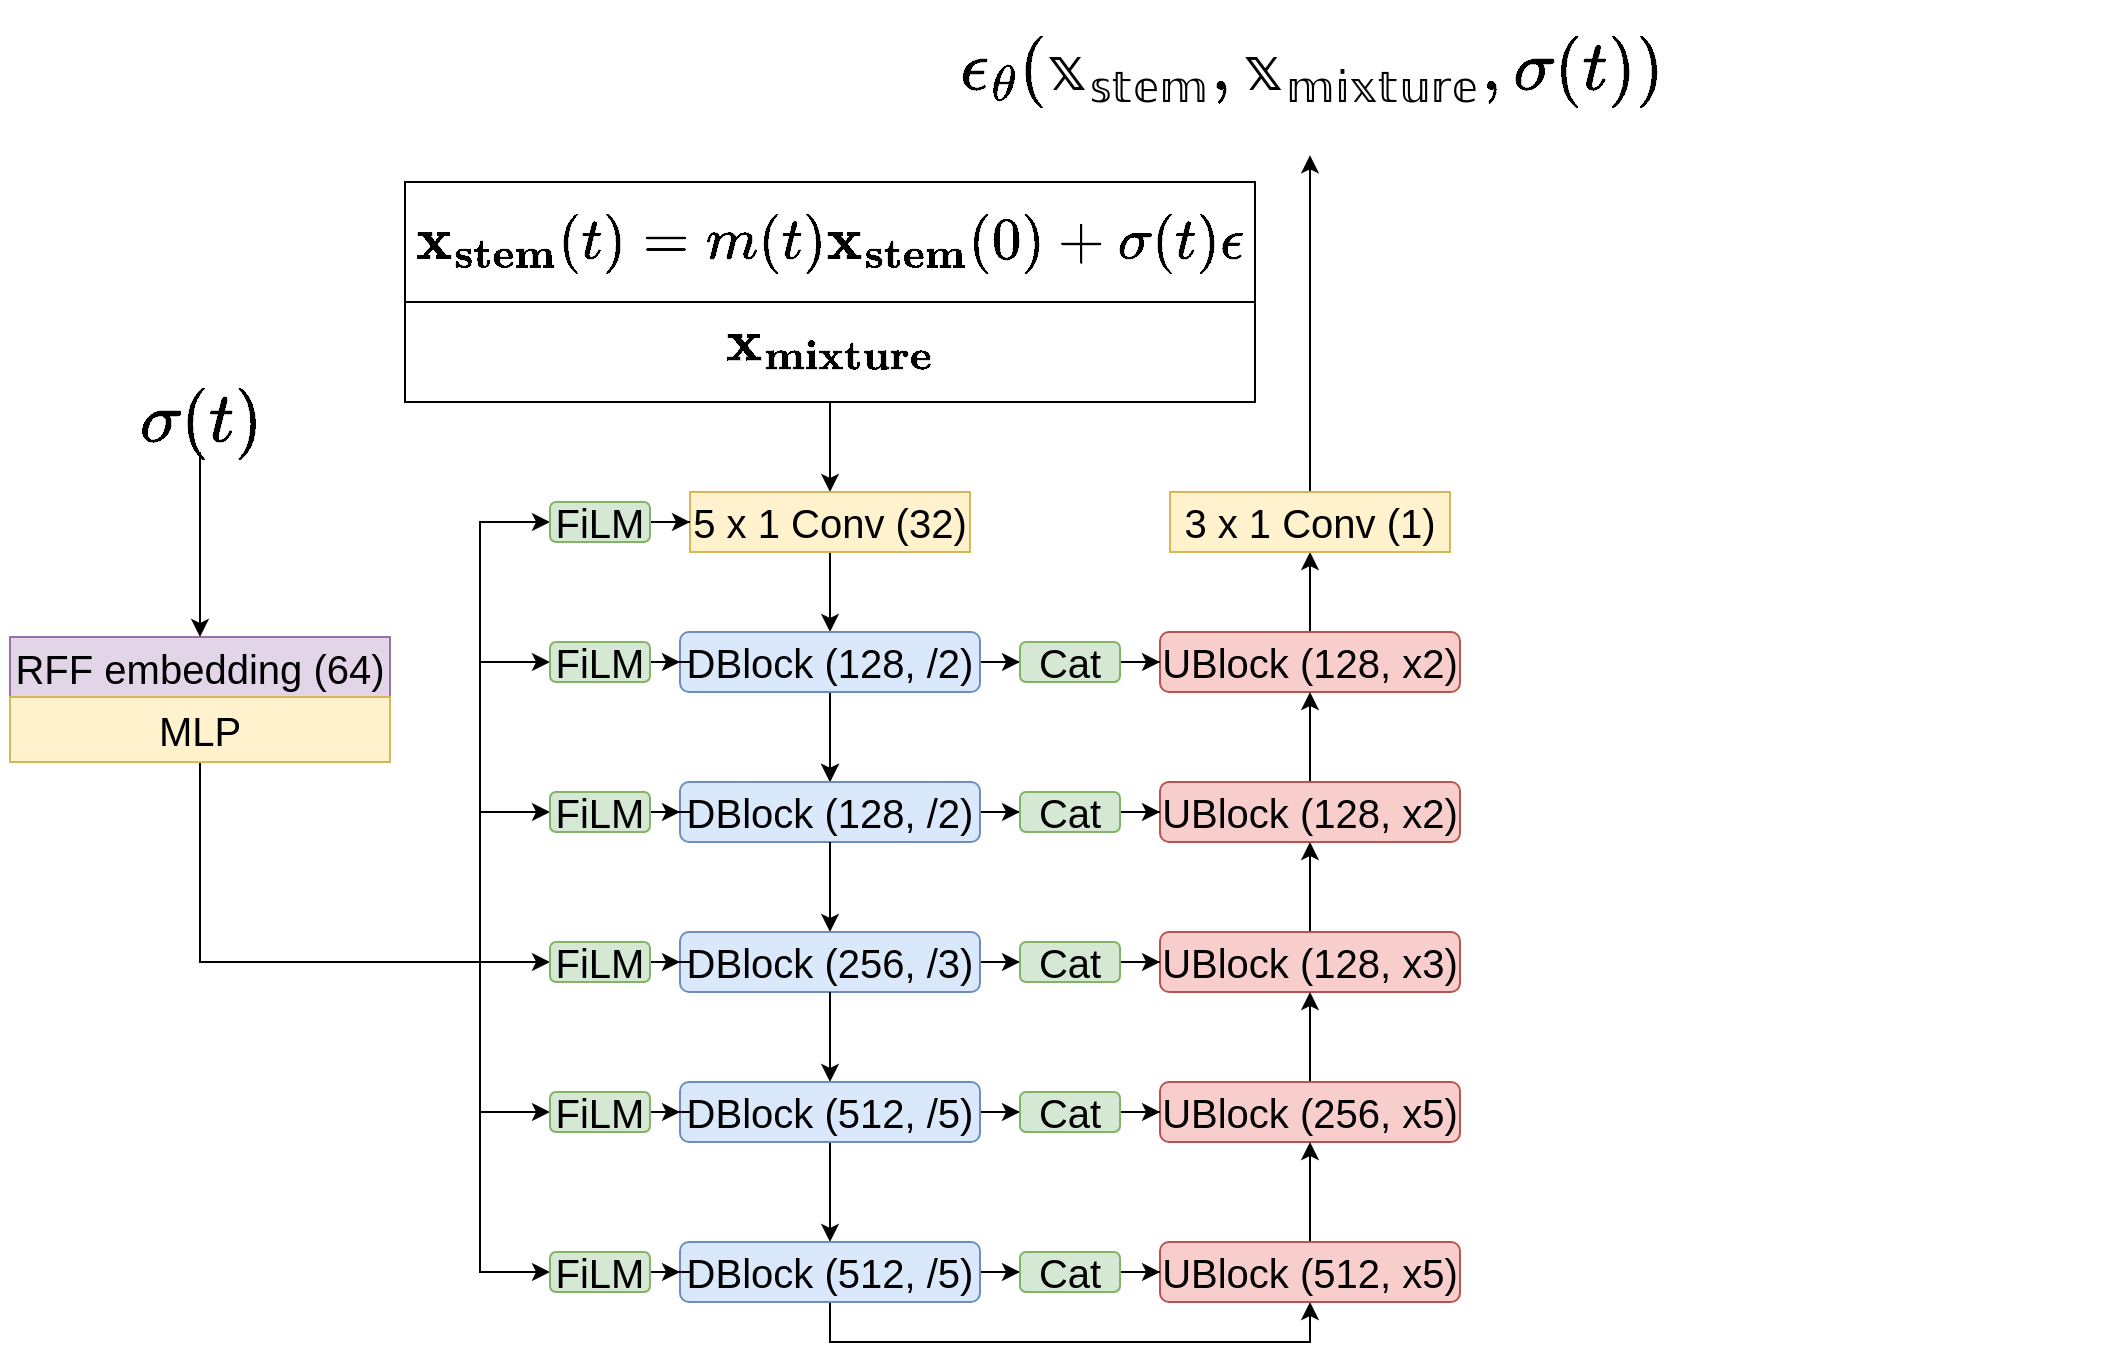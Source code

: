 <mxfile version="15.5.9" type="github">
  <diagram id="C5RBs43oDa-KdzZeNtuy" name="Page-1">
    <mxGraphModel dx="1351" dy="817" grid="1" gridSize="10" guides="1" tooltips="1" connect="1" arrows="1" fold="1" page="1" pageScale="1" pageWidth="827" pageHeight="1169" math="1" shadow="0">
      <root>
        <mxCell id="WIyWlLk6GJQsqaUBKTNV-0" />
        <mxCell id="WIyWlLk6GJQsqaUBKTNV-1" parent="WIyWlLk6GJQsqaUBKTNV-0" />
        <mxCell id="sZZhFN_ucpyWbRpcnUmn-6" style="edgeStyle=orthogonalEdgeStyle;rounded=0;orthogonalLoop=1;jettySize=auto;html=1;entryX=0.5;entryY=0;entryDx=0;entryDy=0;" edge="1" parent="WIyWlLk6GJQsqaUBKTNV-1" source="sZZhFN_ucpyWbRpcnUmn-3" target="sPDVBLaamCeaX5s3TwPM-2">
          <mxGeometry relative="1" as="geometry" />
        </mxCell>
        <mxCell id="sZZhFN_ucpyWbRpcnUmn-3" value="&lt;span style=&quot;color: rgba(0 , 0 , 0 , 0) ; font-family: monospace ; font-size: 0px&quot;&gt;%3CmxGraphModel%3E%3Croot%3E%3CmxCell%20id%3D%220%22%2F%3E%3CmxCell%20id%3D%221%22%20parent%3D%220%22%2F%3E%3CmxCell%20id%3D%222%22%20value%3D%22%26lt%3Bfont%20style%3D%26quot%3Bfont-size%3A%2025px%26quot%3B%26gt%3B%24%24%5Cmathbf%7Bx_%7Bstem%7D%7D(t)%20%3D%20m(t)%5Cmathbf%7Bx_%7Bstem%7D%7D%26lt%3Bbr%26gt%3B(0)%20%2B%20%5Csigma(t)%20%5Cepsilon%24%24%26lt%3B%2Ffont%26gt%3B%22%20style%3D%22text%3Bhtml%3D1%3Balign%3Dcenter%3BverticalAlign%3Dmiddle%3Bresizable%3D0%3Bpoints%3D%5B%5D%3Bautosize%3D1%3BstrokeColor%3Dnone%3B%22%20vertex%3D%221%22%20parent%3D%221%22%3E%3CmxGeometry%20x%3D%22140%22%20y%3D%22530%22%20width%3D%22530%22%20height%3D%2240%22%20as%3D%22geometry%22%2F%3E%3C%2FmxCell%3E%3C%2Froot%3E%3C%2FmxGraphModel%3E&lt;/span&gt;" style="rounded=0;whiteSpace=wrap;html=1;" vertex="1" parent="WIyWlLk6GJQsqaUBKTNV-1">
          <mxGeometry x="202.5" y="570" width="425" height="50" as="geometry" />
        </mxCell>
        <mxCell id="sZZhFN_ucpyWbRpcnUmn-1" value="&lt;span style=&quot;color: rgba(0 , 0 , 0 , 0) ; font-family: monospace ; font-size: 0px&quot;&gt;%3CmxGraphModel%3E%3Croot%3E%3CmxCell%20id%3D%220%22%2F%3E%3CmxCell%20id%3D%221%22%20parent%3D%220%22%2F%3E%3CmxCell%20id%3D%222%22%20value%3D%22%26lt%3Bfont%20style%3D%26quot%3Bfont-size%3A%2025px%26quot%3B%26gt%3B%24%24%5Cmathbf%7Bx_%7Bstem%7D%7D(t)%20%3D%20m(t)%5Cmathbf%7Bx_%7Bstem%7D%7D%26lt%3Bbr%26gt%3B(0)%20%2B%20%5Csigma(t)%20%5Cepsilon%24%24%26lt%3B%2Ffont%26gt%3B%22%20style%3D%22text%3Bhtml%3D1%3Balign%3Dcenter%3BverticalAlign%3Dmiddle%3Bresizable%3D0%3Bpoints%3D%5B%5D%3Bautosize%3D1%3BstrokeColor%3Dnone%3B%22%20vertex%3D%221%22%20parent%3D%221%22%3E%3CmxGeometry%20x%3D%22140%22%20y%3D%22530%22%20width%3D%22530%22%20height%3D%2240%22%20as%3D%22geometry%22%2F%3E%3C%2FmxCell%3E%3C%2Froot%3E%3C%2FmxGraphModel%3E&lt;/span&gt;" style="rounded=0;whiteSpace=wrap;html=1;" vertex="1" parent="WIyWlLk6GJQsqaUBKTNV-1">
          <mxGeometry x="202.5" y="510" width="425" height="60" as="geometry" />
        </mxCell>
        <mxCell id="sPDVBLaamCeaX5s3TwPM-6" value="" style="edgeStyle=orthogonalEdgeStyle;rounded=0;orthogonalLoop=1;jettySize=auto;html=1;fontSize=20;" parent="WIyWlLk6GJQsqaUBKTNV-1" source="sPDVBLaamCeaX5s3TwPM-2" target="sPDVBLaamCeaX5s3TwPM-4" edge="1">
          <mxGeometry relative="1" as="geometry" />
        </mxCell>
        <mxCell id="sPDVBLaamCeaX5s3TwPM-2" value="5 x 1 Conv (32)" style="whiteSpace=wrap;html=1;fillColor=#fff2cc;strokeColor=#d6b656;fontSize=20;" parent="WIyWlLk6GJQsqaUBKTNV-1" vertex="1">
          <mxGeometry x="345" y="665" width="140" height="30" as="geometry" />
        </mxCell>
        <mxCell id="sPDVBLaamCeaX5s3TwPM-9" value="" style="edgeStyle=orthogonalEdgeStyle;rounded=0;orthogonalLoop=1;jettySize=auto;html=1;fontSize=20;" parent="WIyWlLk6GJQsqaUBKTNV-1" source="sPDVBLaamCeaX5s3TwPM-4" target="sPDVBLaamCeaX5s3TwPM-8" edge="1">
          <mxGeometry relative="1" as="geometry" />
        </mxCell>
        <mxCell id="sPDVBLaamCeaX5s3TwPM-10" value="" style="edgeStyle=orthogonalEdgeStyle;rounded=0;orthogonalLoop=1;jettySize=auto;html=1;fontSize=20;" parent="WIyWlLk6GJQsqaUBKTNV-1" source="sPDVBLaamCeaX5s3TwPM-4" target="sPDVBLaamCeaX5s3TwPM-8" edge="1">
          <mxGeometry relative="1" as="geometry" />
        </mxCell>
        <mxCell id="sPDVBLaamCeaX5s3TwPM-82" style="edgeStyle=orthogonalEdgeStyle;rounded=0;orthogonalLoop=1;jettySize=auto;html=1;entryX=0;entryY=0.5;entryDx=0;entryDy=0;fontSize=20;" parent="WIyWlLk6GJQsqaUBKTNV-1" source="sPDVBLaamCeaX5s3TwPM-4" target="sPDVBLaamCeaX5s3TwPM-75" edge="1">
          <mxGeometry relative="1" as="geometry" />
        </mxCell>
        <mxCell id="sPDVBLaamCeaX5s3TwPM-4" value="DBlock (128, /2)" style="rounded=1;whiteSpace=wrap;html=1;fillColor=#dae8fc;strokeColor=#6c8ebf;fontSize=20;" parent="WIyWlLk6GJQsqaUBKTNV-1" vertex="1">
          <mxGeometry x="340" y="735" width="150" height="30" as="geometry" />
        </mxCell>
        <mxCell id="sPDVBLaamCeaX5s3TwPM-80" style="edgeStyle=orthogonalEdgeStyle;rounded=0;orthogonalLoop=1;jettySize=auto;html=1;entryX=0;entryY=0.5;entryDx=0;entryDy=0;fontSize=20;" parent="WIyWlLk6GJQsqaUBKTNV-1" source="sPDVBLaamCeaX5s3TwPM-8" target="sPDVBLaamCeaX5s3TwPM-74" edge="1">
          <mxGeometry relative="1" as="geometry" />
        </mxCell>
        <mxCell id="sPDVBLaamCeaX5s3TwPM-8" value="DBlock (128, /2)" style="rounded=1;whiteSpace=wrap;html=1;fillColor=#dae8fc;strokeColor=#6c8ebf;fontSize=20;" parent="WIyWlLk6GJQsqaUBKTNV-1" vertex="1">
          <mxGeometry x="340" y="810" width="150" height="30" as="geometry" />
        </mxCell>
        <mxCell id="sPDVBLaamCeaX5s3TwPM-11" value="" style="edgeStyle=orthogonalEdgeStyle;rounded=0;orthogonalLoop=1;jettySize=auto;html=1;exitX=0.5;exitY=1;exitDx=0;exitDy=0;fontSize=20;" parent="WIyWlLk6GJQsqaUBKTNV-1" source="sPDVBLaamCeaX5s3TwPM-8" target="sPDVBLaamCeaX5s3TwPM-12" edge="1">
          <mxGeometry relative="1" as="geometry">
            <mxPoint x="400" y="875" as="sourcePoint" />
          </mxGeometry>
        </mxCell>
        <mxCell id="sPDVBLaamCeaX5s3TwPM-78" style="edgeStyle=orthogonalEdgeStyle;rounded=0;orthogonalLoop=1;jettySize=auto;html=1;entryX=0;entryY=0.5;entryDx=0;entryDy=0;fontSize=20;" parent="WIyWlLk6GJQsqaUBKTNV-1" source="sPDVBLaamCeaX5s3TwPM-12" target="sPDVBLaamCeaX5s3TwPM-73" edge="1">
          <mxGeometry relative="1" as="geometry" />
        </mxCell>
        <mxCell id="sPDVBLaamCeaX5s3TwPM-12" value="DBlock (256, /3)" style="rounded=1;whiteSpace=wrap;html=1;fillColor=#dae8fc;strokeColor=#6c8ebf;fontSize=20;" parent="WIyWlLk6GJQsqaUBKTNV-1" vertex="1">
          <mxGeometry x="340" y="885" width="150" height="30" as="geometry" />
        </mxCell>
        <mxCell id="sPDVBLaamCeaX5s3TwPM-13" value="" style="edgeStyle=orthogonalEdgeStyle;rounded=0;orthogonalLoop=1;jettySize=auto;html=1;fontSize=20;" parent="WIyWlLk6GJQsqaUBKTNV-1" source="sPDVBLaamCeaX5s3TwPM-12" target="sPDVBLaamCeaX5s3TwPM-14" edge="1">
          <mxGeometry relative="1" as="geometry">
            <mxPoint x="400" y="955" as="sourcePoint" />
            <Array as="points" />
          </mxGeometry>
        </mxCell>
        <mxCell id="sPDVBLaamCeaX5s3TwPM-17" value="" style="edgeStyle=orthogonalEdgeStyle;rounded=0;orthogonalLoop=1;jettySize=auto;html=1;fontSize=20;" parent="WIyWlLk6GJQsqaUBKTNV-1" source="sPDVBLaamCeaX5s3TwPM-14" target="sPDVBLaamCeaX5s3TwPM-16" edge="1">
          <mxGeometry relative="1" as="geometry" />
        </mxCell>
        <mxCell id="sPDVBLaamCeaX5s3TwPM-76" style="edgeStyle=orthogonalEdgeStyle;rounded=0;orthogonalLoop=1;jettySize=auto;html=1;entryX=0;entryY=0.5;entryDx=0;entryDy=0;fontSize=20;" parent="WIyWlLk6GJQsqaUBKTNV-1" source="sPDVBLaamCeaX5s3TwPM-14" target="sPDVBLaamCeaX5s3TwPM-72" edge="1">
          <mxGeometry relative="1" as="geometry" />
        </mxCell>
        <mxCell id="sPDVBLaamCeaX5s3TwPM-14" value="DBlock (512, /5)" style="rounded=1;whiteSpace=wrap;html=1;fillColor=#dae8fc;strokeColor=#6c8ebf;fontSize=20;" parent="WIyWlLk6GJQsqaUBKTNV-1" vertex="1">
          <mxGeometry x="340" y="960" width="150" height="30" as="geometry" />
        </mxCell>
        <mxCell id="sPDVBLaamCeaX5s3TwPM-62" style="edgeStyle=orthogonalEdgeStyle;rounded=0;orthogonalLoop=1;jettySize=auto;html=1;entryX=0.5;entryY=1;entryDx=0;entryDy=0;fontSize=20;exitX=0.5;exitY=1;exitDx=0;exitDy=0;" parent="WIyWlLk6GJQsqaUBKTNV-1" source="sPDVBLaamCeaX5s3TwPM-16" target="sPDVBLaamCeaX5s3TwPM-57" edge="1">
          <mxGeometry relative="1" as="geometry">
            <Array as="points">
              <mxPoint x="415" y="1090" />
              <mxPoint x="655" y="1090" />
            </Array>
          </mxGeometry>
        </mxCell>
        <mxCell id="sPDVBLaamCeaX5s3TwPM-64" style="edgeStyle=orthogonalEdgeStyle;rounded=0;orthogonalLoop=1;jettySize=auto;html=1;fontSize=20;" parent="WIyWlLk6GJQsqaUBKTNV-1" source="sPDVBLaamCeaX5s3TwPM-16" target="sPDVBLaamCeaX5s3TwPM-63" edge="1">
          <mxGeometry relative="1" as="geometry" />
        </mxCell>
        <mxCell id="sPDVBLaamCeaX5s3TwPM-16" value="DBlock (512, /5)" style="rounded=1;whiteSpace=wrap;html=1;fillColor=#dae8fc;strokeColor=#6c8ebf;fontSize=20;" parent="WIyWlLk6GJQsqaUBKTNV-1" vertex="1">
          <mxGeometry x="340" y="1040" width="150" height="30" as="geometry" />
        </mxCell>
        <mxCell id="sPDVBLaamCeaX5s3TwPM-18" value="&lt;font style=&quot;font-size: 20px;&quot;&gt;RFF embedding (64)&lt;/font&gt;" style="rounded=0;whiteSpace=wrap;html=1;fillColor=#e1d5e7;strokeColor=#9673a6;fontSize=20;" parent="WIyWlLk6GJQsqaUBKTNV-1" vertex="1">
          <mxGeometry x="5" y="737.5" width="190" height="30" as="geometry" />
        </mxCell>
        <mxCell id="HarpwwFK3Oa82mmJ-1jv-0" style="edgeStyle=orthogonalEdgeStyle;rounded=0;orthogonalLoop=1;jettySize=auto;html=1;entryX=0;entryY=0.5;entryDx=0;entryDy=0;" parent="WIyWlLk6GJQsqaUBKTNV-1" source="sPDVBLaamCeaX5s3TwPM-19" target="sPDVBLaamCeaX5s3TwPM-34" edge="1">
          <mxGeometry relative="1" as="geometry">
            <Array as="points">
              <mxPoint x="100" y="900" />
            </Array>
          </mxGeometry>
        </mxCell>
        <mxCell id="HarpwwFK3Oa82mmJ-1jv-1" style="edgeStyle=orthogonalEdgeStyle;rounded=0;orthogonalLoop=1;jettySize=auto;html=1;entryX=0;entryY=0.5;entryDx=0;entryDy=0;" parent="WIyWlLk6GJQsqaUBKTNV-1" source="sPDVBLaamCeaX5s3TwPM-19" target="sPDVBLaamCeaX5s3TwPM-37" edge="1">
          <mxGeometry relative="1" as="geometry">
            <Array as="points">
              <mxPoint x="100" y="900" />
              <mxPoint x="240" y="900" />
              <mxPoint x="240" y="975" />
            </Array>
          </mxGeometry>
        </mxCell>
        <mxCell id="HarpwwFK3Oa82mmJ-1jv-2" style="edgeStyle=orthogonalEdgeStyle;rounded=0;orthogonalLoop=1;jettySize=auto;html=1;entryX=0;entryY=0.5;entryDx=0;entryDy=0;" parent="WIyWlLk6GJQsqaUBKTNV-1" source="sPDVBLaamCeaX5s3TwPM-19" target="sPDVBLaamCeaX5s3TwPM-38" edge="1">
          <mxGeometry relative="1" as="geometry">
            <Array as="points">
              <mxPoint x="100" y="900" />
              <mxPoint x="240" y="900" />
              <mxPoint x="240" y="1055" />
            </Array>
          </mxGeometry>
        </mxCell>
        <mxCell id="HarpwwFK3Oa82mmJ-1jv-3" style="edgeStyle=orthogonalEdgeStyle;rounded=0;orthogonalLoop=1;jettySize=auto;html=1;entryX=0;entryY=0.5;entryDx=0;entryDy=0;" parent="WIyWlLk6GJQsqaUBKTNV-1" source="sPDVBLaamCeaX5s3TwPM-19" target="sPDVBLaamCeaX5s3TwPM-35" edge="1">
          <mxGeometry relative="1" as="geometry">
            <Array as="points">
              <mxPoint x="100" y="900" />
              <mxPoint x="240" y="900" />
              <mxPoint x="240" y="825" />
            </Array>
          </mxGeometry>
        </mxCell>
        <mxCell id="HarpwwFK3Oa82mmJ-1jv-4" style="edgeStyle=orthogonalEdgeStyle;rounded=0;orthogonalLoop=1;jettySize=auto;html=1;entryX=0;entryY=0.5;entryDx=0;entryDy=0;" parent="WIyWlLk6GJQsqaUBKTNV-1" source="sPDVBLaamCeaX5s3TwPM-19" target="sPDVBLaamCeaX5s3TwPM-36" edge="1">
          <mxGeometry relative="1" as="geometry">
            <Array as="points">
              <mxPoint x="100" y="900" />
              <mxPoint x="240" y="900" />
              <mxPoint x="240" y="750" />
            </Array>
          </mxGeometry>
        </mxCell>
        <mxCell id="HarpwwFK3Oa82mmJ-1jv-5" style="edgeStyle=orthogonalEdgeStyle;rounded=0;orthogonalLoop=1;jettySize=auto;html=1;entryX=0;entryY=0.5;entryDx=0;entryDy=0;" parent="WIyWlLk6GJQsqaUBKTNV-1" source="sPDVBLaamCeaX5s3TwPM-19" target="sPDVBLaamCeaX5s3TwPM-32" edge="1">
          <mxGeometry relative="1" as="geometry">
            <Array as="points">
              <mxPoint x="100" y="900" />
              <mxPoint x="240" y="900" />
              <mxPoint x="240" y="680" />
            </Array>
          </mxGeometry>
        </mxCell>
        <mxCell id="sPDVBLaamCeaX5s3TwPM-19" value="&lt;font style=&quot;font-size: 20px;&quot;&gt;MLP&lt;/font&gt;" style="rounded=0;whiteSpace=wrap;html=1;fillColor=#fff2cc;strokeColor=#d6b656;fontSize=20;" parent="WIyWlLk6GJQsqaUBKTNV-1" vertex="1">
          <mxGeometry x="5" y="767.5" width="190" height="32.5" as="geometry" />
        </mxCell>
        <mxCell id="sPDVBLaamCeaX5s3TwPM-45" style="edgeStyle=orthogonalEdgeStyle;rounded=0;orthogonalLoop=1;jettySize=auto;html=1;entryX=0;entryY=0.5;entryDx=0;entryDy=0;fontSize=20;" parent="WIyWlLk6GJQsqaUBKTNV-1" source="sPDVBLaamCeaX5s3TwPM-32" target="sPDVBLaamCeaX5s3TwPM-2" edge="1">
          <mxGeometry relative="1" as="geometry" />
        </mxCell>
        <mxCell id="sPDVBLaamCeaX5s3TwPM-32" value="FiLM" style="rounded=1;whiteSpace=wrap;html=1;fillColor=#d5e8d4;strokeColor=#82b366;fontSize=20;" parent="WIyWlLk6GJQsqaUBKTNV-1" vertex="1">
          <mxGeometry x="275" y="670" width="50" height="20" as="geometry" />
        </mxCell>
        <mxCell id="sPDVBLaamCeaX5s3TwPM-48" style="edgeStyle=orthogonalEdgeStyle;rounded=0;orthogonalLoop=1;jettySize=auto;html=1;fontSize=20;" parent="WIyWlLk6GJQsqaUBKTNV-1" source="sPDVBLaamCeaX5s3TwPM-34" target="sPDVBLaamCeaX5s3TwPM-12" edge="1">
          <mxGeometry relative="1" as="geometry" />
        </mxCell>
        <mxCell id="sPDVBLaamCeaX5s3TwPM-34" value="FiLM" style="rounded=1;whiteSpace=wrap;html=1;fillColor=#d5e8d4;strokeColor=#82b366;fontSize=20;" parent="WIyWlLk6GJQsqaUBKTNV-1" vertex="1">
          <mxGeometry x="275" y="890" width="50" height="20" as="geometry" />
        </mxCell>
        <mxCell id="sPDVBLaamCeaX5s3TwPM-47" style="edgeStyle=orthogonalEdgeStyle;rounded=0;orthogonalLoop=1;jettySize=auto;html=1;fontSize=20;" parent="WIyWlLk6GJQsqaUBKTNV-1" source="sPDVBLaamCeaX5s3TwPM-35" target="sPDVBLaamCeaX5s3TwPM-8" edge="1">
          <mxGeometry relative="1" as="geometry" />
        </mxCell>
        <mxCell id="sPDVBLaamCeaX5s3TwPM-35" value="FiLM" style="rounded=1;whiteSpace=wrap;html=1;fillColor=#d5e8d4;strokeColor=#82b366;fontSize=20;" parent="WIyWlLk6GJQsqaUBKTNV-1" vertex="1">
          <mxGeometry x="275" y="815" width="50" height="20" as="geometry" />
        </mxCell>
        <mxCell id="sPDVBLaamCeaX5s3TwPM-46" style="edgeStyle=orthogonalEdgeStyle;rounded=0;orthogonalLoop=1;jettySize=auto;html=1;fontSize=20;" parent="WIyWlLk6GJQsqaUBKTNV-1" source="sPDVBLaamCeaX5s3TwPM-36" target="sPDVBLaamCeaX5s3TwPM-4" edge="1">
          <mxGeometry relative="1" as="geometry" />
        </mxCell>
        <mxCell id="sPDVBLaamCeaX5s3TwPM-36" value="FiLM" style="rounded=1;whiteSpace=wrap;html=1;fillColor=#d5e8d4;strokeColor=#82b366;fontSize=20;" parent="WIyWlLk6GJQsqaUBKTNV-1" vertex="1">
          <mxGeometry x="275" y="740" width="50" height="20" as="geometry" />
        </mxCell>
        <mxCell id="sPDVBLaamCeaX5s3TwPM-49" style="edgeStyle=orthogonalEdgeStyle;rounded=0;orthogonalLoop=1;jettySize=auto;html=1;entryX=0;entryY=0.5;entryDx=0;entryDy=0;fontSize=20;" parent="WIyWlLk6GJQsqaUBKTNV-1" source="sPDVBLaamCeaX5s3TwPM-37" target="sPDVBLaamCeaX5s3TwPM-14" edge="1">
          <mxGeometry relative="1" as="geometry" />
        </mxCell>
        <mxCell id="sPDVBLaamCeaX5s3TwPM-37" value="FiLM" style="rounded=1;whiteSpace=wrap;html=1;fillColor=#d5e8d4;strokeColor=#82b366;fontSize=20;" parent="WIyWlLk6GJQsqaUBKTNV-1" vertex="1">
          <mxGeometry x="275" y="965" width="50" height="20" as="geometry" />
        </mxCell>
        <mxCell id="sPDVBLaamCeaX5s3TwPM-50" style="edgeStyle=orthogonalEdgeStyle;rounded=0;orthogonalLoop=1;jettySize=auto;html=1;entryX=0;entryY=0.5;entryDx=0;entryDy=0;fontSize=20;" parent="WIyWlLk6GJQsqaUBKTNV-1" source="sPDVBLaamCeaX5s3TwPM-38" target="sPDVBLaamCeaX5s3TwPM-16" edge="1">
          <mxGeometry relative="1" as="geometry" />
        </mxCell>
        <mxCell id="sPDVBLaamCeaX5s3TwPM-38" value="FiLM" style="rounded=1;whiteSpace=wrap;html=1;fillColor=#d5e8d4;strokeColor=#82b366;fontSize=20;" parent="WIyWlLk6GJQsqaUBKTNV-1" vertex="1">
          <mxGeometry x="275" y="1045" width="50" height="20" as="geometry" />
        </mxCell>
        <mxCell id="sPDVBLaamCeaX5s3TwPM-85" style="edgeStyle=orthogonalEdgeStyle;rounded=0;orthogonalLoop=1;jettySize=auto;html=1;entryX=0.5;entryY=1;entryDx=0;entryDy=0;fontSize=20;" parent="WIyWlLk6GJQsqaUBKTNV-1" source="sPDVBLaamCeaX5s3TwPM-53" target="sPDVBLaamCeaX5s3TwPM-84" edge="1">
          <mxGeometry relative="1" as="geometry" />
        </mxCell>
        <mxCell id="sPDVBLaamCeaX5s3TwPM-53" value="UBlock (128, x2)" style="rounded=1;whiteSpace=wrap;html=1;fillColor=#f8cecc;strokeColor=#b85450;fontSize=20;" parent="WIyWlLk6GJQsqaUBKTNV-1" vertex="1">
          <mxGeometry x="580" y="735" width="150" height="30" as="geometry" />
        </mxCell>
        <mxCell id="sPDVBLaamCeaX5s3TwPM-61" style="edgeStyle=orthogonalEdgeStyle;rounded=0;orthogonalLoop=1;jettySize=auto;html=1;fontSize=20;" parent="WIyWlLk6GJQsqaUBKTNV-1" source="sPDVBLaamCeaX5s3TwPM-54" target="sPDVBLaamCeaX5s3TwPM-53" edge="1">
          <mxGeometry relative="1" as="geometry" />
        </mxCell>
        <mxCell id="sPDVBLaamCeaX5s3TwPM-54" value="UBlock (128, x2)" style="rounded=1;whiteSpace=wrap;html=1;fillColor=#f8cecc;strokeColor=#b85450;fontSize=20;" parent="WIyWlLk6GJQsqaUBKTNV-1" vertex="1">
          <mxGeometry x="580" y="810" width="150" height="30" as="geometry" />
        </mxCell>
        <mxCell id="sPDVBLaamCeaX5s3TwPM-60" style="edgeStyle=orthogonalEdgeStyle;rounded=0;orthogonalLoop=1;jettySize=auto;html=1;entryX=0.5;entryY=1;entryDx=0;entryDy=0;fontSize=20;" parent="WIyWlLk6GJQsqaUBKTNV-1" source="sPDVBLaamCeaX5s3TwPM-55" target="sPDVBLaamCeaX5s3TwPM-54" edge="1">
          <mxGeometry relative="1" as="geometry" />
        </mxCell>
        <mxCell id="sPDVBLaamCeaX5s3TwPM-55" value="UBlock (128, x3)" style="rounded=1;whiteSpace=wrap;html=1;fillColor=#f8cecc;strokeColor=#b85450;fontSize=20;" parent="WIyWlLk6GJQsqaUBKTNV-1" vertex="1">
          <mxGeometry x="580" y="885" width="150" height="30" as="geometry" />
        </mxCell>
        <mxCell id="sPDVBLaamCeaX5s3TwPM-59" style="edgeStyle=orthogonalEdgeStyle;rounded=0;orthogonalLoop=1;jettySize=auto;html=1;entryX=0.5;entryY=1;entryDx=0;entryDy=0;fontSize=20;" parent="WIyWlLk6GJQsqaUBKTNV-1" source="sPDVBLaamCeaX5s3TwPM-56" target="sPDVBLaamCeaX5s3TwPM-55" edge="1">
          <mxGeometry relative="1" as="geometry" />
        </mxCell>
        <mxCell id="sPDVBLaamCeaX5s3TwPM-56" value="UBlock (256, x5)" style="rounded=1;whiteSpace=wrap;html=1;fillColor=#f8cecc;strokeColor=#b85450;fontSize=20;" parent="WIyWlLk6GJQsqaUBKTNV-1" vertex="1">
          <mxGeometry x="580" y="960" width="150" height="30" as="geometry" />
        </mxCell>
        <mxCell id="sPDVBLaamCeaX5s3TwPM-58" style="edgeStyle=orthogonalEdgeStyle;rounded=0;orthogonalLoop=1;jettySize=auto;html=1;entryX=0.5;entryY=1;entryDx=0;entryDy=0;fontSize=20;" parent="WIyWlLk6GJQsqaUBKTNV-1" source="sPDVBLaamCeaX5s3TwPM-57" target="sPDVBLaamCeaX5s3TwPM-56" edge="1">
          <mxGeometry relative="1" as="geometry" />
        </mxCell>
        <mxCell id="sPDVBLaamCeaX5s3TwPM-57" value="UBlock (512, x5)" style="rounded=1;whiteSpace=wrap;html=1;fillColor=#f8cecc;strokeColor=#b85450;fontSize=20;" parent="WIyWlLk6GJQsqaUBKTNV-1" vertex="1">
          <mxGeometry x="580" y="1040" width="150" height="30" as="geometry" />
        </mxCell>
        <mxCell id="sPDVBLaamCeaX5s3TwPM-65" style="edgeStyle=orthogonalEdgeStyle;rounded=0;orthogonalLoop=1;jettySize=auto;html=1;fontSize=20;" parent="WIyWlLk6GJQsqaUBKTNV-1" source="sPDVBLaamCeaX5s3TwPM-63" target="sPDVBLaamCeaX5s3TwPM-57" edge="1">
          <mxGeometry relative="1" as="geometry" />
        </mxCell>
        <mxCell id="sPDVBLaamCeaX5s3TwPM-63" value="Cat" style="rounded=1;whiteSpace=wrap;html=1;fillColor=#d5e8d4;strokeColor=#82b366;fontSize=20;" parent="WIyWlLk6GJQsqaUBKTNV-1" vertex="1">
          <mxGeometry x="510" y="1045" width="50" height="20" as="geometry" />
        </mxCell>
        <mxCell id="sPDVBLaamCeaX5s3TwPM-77" style="edgeStyle=orthogonalEdgeStyle;rounded=0;orthogonalLoop=1;jettySize=auto;html=1;fontSize=20;" parent="WIyWlLk6GJQsqaUBKTNV-1" source="sPDVBLaamCeaX5s3TwPM-72" target="sPDVBLaamCeaX5s3TwPM-56" edge="1">
          <mxGeometry relative="1" as="geometry" />
        </mxCell>
        <mxCell id="sPDVBLaamCeaX5s3TwPM-72" value="Cat" style="rounded=1;whiteSpace=wrap;html=1;fillColor=#d5e8d4;strokeColor=#82b366;fontSize=20;" parent="WIyWlLk6GJQsqaUBKTNV-1" vertex="1">
          <mxGeometry x="510" y="965" width="50" height="20" as="geometry" />
        </mxCell>
        <mxCell id="sPDVBLaamCeaX5s3TwPM-79" style="edgeStyle=orthogonalEdgeStyle;rounded=0;orthogonalLoop=1;jettySize=auto;html=1;fontSize=20;" parent="WIyWlLk6GJQsqaUBKTNV-1" source="sPDVBLaamCeaX5s3TwPM-73" target="sPDVBLaamCeaX5s3TwPM-55" edge="1">
          <mxGeometry relative="1" as="geometry" />
        </mxCell>
        <mxCell id="sPDVBLaamCeaX5s3TwPM-73" value="Cat" style="rounded=1;whiteSpace=wrap;html=1;fillColor=#d5e8d4;strokeColor=#82b366;fontSize=20;" parent="WIyWlLk6GJQsqaUBKTNV-1" vertex="1">
          <mxGeometry x="510" y="890" width="50" height="20" as="geometry" />
        </mxCell>
        <mxCell id="sPDVBLaamCeaX5s3TwPM-81" style="edgeStyle=orthogonalEdgeStyle;rounded=0;orthogonalLoop=1;jettySize=auto;html=1;entryX=0;entryY=0.5;entryDx=0;entryDy=0;fontSize=20;" parent="WIyWlLk6GJQsqaUBKTNV-1" source="sPDVBLaamCeaX5s3TwPM-74" target="sPDVBLaamCeaX5s3TwPM-54" edge="1">
          <mxGeometry relative="1" as="geometry" />
        </mxCell>
        <mxCell id="sPDVBLaamCeaX5s3TwPM-74" value="Cat" style="rounded=1;whiteSpace=wrap;html=1;fillColor=#d5e8d4;strokeColor=#82b366;fontSize=20;" parent="WIyWlLk6GJQsqaUBKTNV-1" vertex="1">
          <mxGeometry x="510" y="815" width="50" height="20" as="geometry" />
        </mxCell>
        <mxCell id="sPDVBLaamCeaX5s3TwPM-83" style="edgeStyle=orthogonalEdgeStyle;rounded=0;orthogonalLoop=1;jettySize=auto;html=1;fontSize=20;" parent="WIyWlLk6GJQsqaUBKTNV-1" source="sPDVBLaamCeaX5s3TwPM-75" target="sPDVBLaamCeaX5s3TwPM-53" edge="1">
          <mxGeometry relative="1" as="geometry" />
        </mxCell>
        <mxCell id="sPDVBLaamCeaX5s3TwPM-75" value="Cat" style="rounded=1;whiteSpace=wrap;html=1;fillColor=#d5e8d4;strokeColor=#82b366;fontSize=20;" parent="WIyWlLk6GJQsqaUBKTNV-1" vertex="1">
          <mxGeometry x="510" y="740" width="50" height="20" as="geometry" />
        </mxCell>
        <mxCell id="07mqXIemjpvf2Ur7vXoQ-9" style="edgeStyle=orthogonalEdgeStyle;rounded=0;orthogonalLoop=1;jettySize=auto;html=1;entryX=0.5;entryY=1.333;entryDx=0;entryDy=0;entryPerimeter=0;fontSize=20;" parent="WIyWlLk6GJQsqaUBKTNV-1" source="sPDVBLaamCeaX5s3TwPM-84" target="07mqXIemjpvf2Ur7vXoQ-2" edge="1">
          <mxGeometry relative="1" as="geometry" />
        </mxCell>
        <mxCell id="sPDVBLaamCeaX5s3TwPM-84" value="3 x 1 Conv (1)" style="whiteSpace=wrap;html=1;fillColor=#fff2cc;strokeColor=#d6b656;fontSize=20;" parent="WIyWlLk6GJQsqaUBKTNV-1" vertex="1">
          <mxGeometry x="585" y="665" width="140" height="30" as="geometry" />
        </mxCell>
        <mxCell id="HarpwwFK3Oa82mmJ-1jv-6" style="edgeStyle=orthogonalEdgeStyle;rounded=0;orthogonalLoop=1;jettySize=auto;html=1;entryX=0.5;entryY=0;entryDx=0;entryDy=0;" parent="WIyWlLk6GJQsqaUBKTNV-1" source="07mqXIemjpvf2Ur7vXoQ-0" target="sPDVBLaamCeaX5s3TwPM-18" edge="1">
          <mxGeometry relative="1" as="geometry" />
        </mxCell>
        <mxCell id="07mqXIemjpvf2Ur7vXoQ-0" value="&lt;font style=&quot;font-size: 30px&quot;&gt;$$\sigma(t)$$&lt;/font&gt;" style="text;html=1;align=center;verticalAlign=middle;resizable=0;points=[];autosize=1;strokeColor=none;" parent="WIyWlLk6GJQsqaUBKTNV-1" vertex="1">
          <mxGeometry y="615" width="200" height="30" as="geometry" />
        </mxCell>
        <mxCell id="07mqXIemjpvf2Ur7vXoQ-1" value="&lt;font style=&quot;font-size: 25px&quot;&gt;$$\mathbf{x_{stem}}(t) = m(t)\mathbf{x_{stem}}&lt;br&gt;(0) + \sigma(t) \epsilon$$&lt;/font&gt;" style="text;html=1;align=center;verticalAlign=middle;resizable=0;points=[];autosize=1;strokeColor=none;" parent="WIyWlLk6GJQsqaUBKTNV-1" vertex="1">
          <mxGeometry x="150" y="520" width="530" height="40" as="geometry" />
        </mxCell>
        <mxCell id="07mqXIemjpvf2Ur7vXoQ-2" value="&lt;font style=&quot;font-size: 30px&quot;&gt;$$\epsilon_\theta(\mathbb{x_{stem}}, \mathbb{x_{mixture}},&lt;br&gt;&amp;nbsp;\sigma(t))$$&lt;/font&gt;" style="text;html=1;align=center;verticalAlign=middle;resizable=0;points=[];autosize=1;strokeColor=none;" parent="WIyWlLk6GJQsqaUBKTNV-1" vertex="1">
          <mxGeometry x="255" y="430" width="800" height="50" as="geometry" />
        </mxCell>
        <mxCell id="07mqXIemjpvf2Ur7vXoQ-6" style="edgeStyle=orthogonalEdgeStyle;rounded=0;orthogonalLoop=1;jettySize=auto;html=1;exitX=0.5;exitY=1;exitDx=0;exitDy=0;fontSize=20;" parent="WIyWlLk6GJQsqaUBKTNV-1" source="sPDVBLaamCeaX5s3TwPM-73" target="sPDVBLaamCeaX5s3TwPM-73" edge="1">
          <mxGeometry relative="1" as="geometry" />
        </mxCell>
        <mxCell id="sZZhFN_ucpyWbRpcnUmn-0" value="&lt;font style=&quot;font-size: 25px&quot;&gt;$$\mathbf{x_{mixture}}$$&lt;/font&gt;" style="text;html=1;align=center;verticalAlign=middle;resizable=0;points=[];autosize=1;strokeColor=none;" vertex="1" parent="WIyWlLk6GJQsqaUBKTNV-1">
          <mxGeometry x="265" y="580" width="300" height="20" as="geometry" />
        </mxCell>
      </root>
    </mxGraphModel>
  </diagram>
</mxfile>
